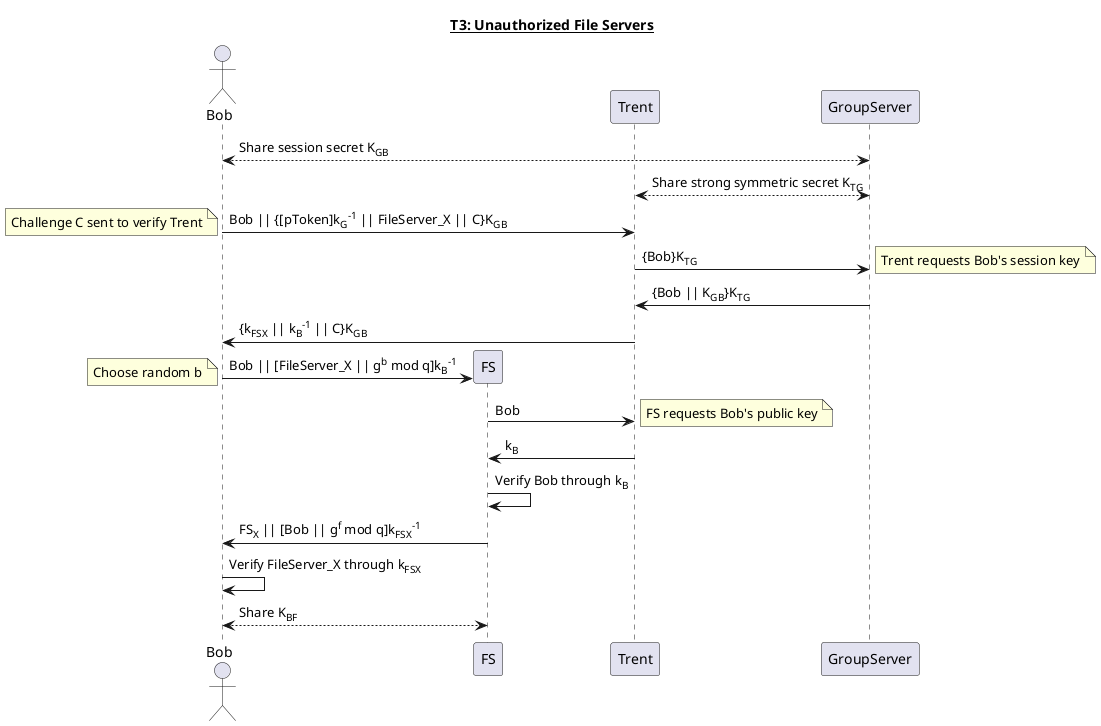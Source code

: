 @startuml
title __T3: Unauthorized File Servers__
actor Bob
participant FS
participant Trent
participant GroupServer

Bob <--> GroupServer: Share session secret K<sub>GB</sub>
GroupServer <--> Trent: Share strong symmetric secret K<sub>TG</sub>
Bob -> Trent: Bob || {[pToken]k<sub>G</sub><sup>-1</sup> || FileServer_X || C}K<sub>GB</sub>
note left: Challenge C sent to verify Trent

Trent -> GroupServer: {Bob}K<sub>TG</sub>
note right: Trent requests Bob's session key
GroupServer -> Trent: {Bob || K<sub>GB</sub>}K<sub>TG</sub>
Trent -> Bob: {k<sub>FSX</sub> || k<sub>B</sub><sup>-1</sup> || C}K<sub>GB</sub>

create FS
Bob -> FS: Bob || [FileServer_X || g<sup>b</sup> mod q]k<sub>B</sub><sup>-1</sup>
note left: Choose random b
FS -> Trent: Bob
note right: FS requests Bob's public key
Trent -> FS: k<sub>B</sub>

FS -> FS: Verify Bob through k<sub>B</sub>
FS -> Bob: FS<sub>X</sub> || [Bob || g<sup>f</sup> mod q]k<sub>FSX</sub><sup>-1</sup>
Bob -> Bob: Verify FileServer_X through k<sub>FSX</sub>

Bob <--> FS: Share K<sub>BF</sub>
@enduml